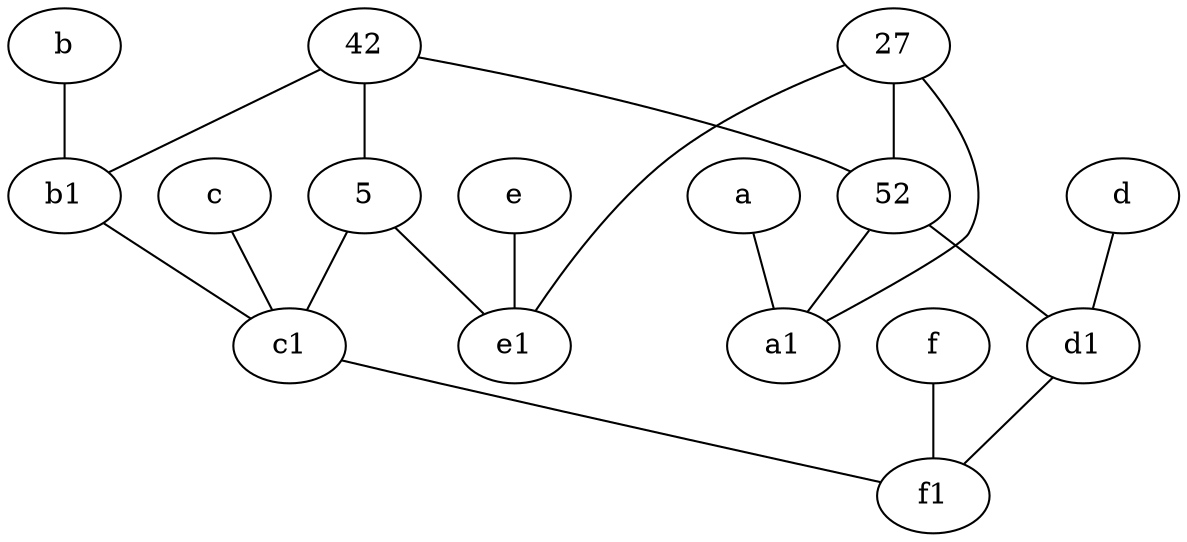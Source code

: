 graph {
	node [labelfontsize=50]
	d1 [labelfontsize=50 pos="3,5!"]
	5 [labelfontsize=50]
	d [labelfontsize=50 pos="2,5!"]
	e [labelfontsize=50 pos="7,9!"]
	27 [labelfontsize=50]
	b [labelfontsize=50 pos="10,4!"]
	b1 [labelfontsize=50 pos="9,4!"]
	c [labelfontsize=50 pos="4.5,2!"]
	a1 [labelfontsize=50 pos="8,3!"]
	a [labelfontsize=50 pos="8,2!"]
	42 [labelfontsize=50]
	52 [labelfontsize=50]
	f1 [labelfontsize=50 pos="3,8!"]
	f [labelfontsize=50 pos="3,9!"]
	c1 [labelfontsize=50 pos="4.5,3!"]
	e1 [labelfontsize=50 pos="7,7!"]
	27 -- e1
	c -- c1
	27 -- a1
	b -- b1
	b1 -- c1
	5 -- c1
	52 -- a1
	42 -- b1
	d -- d1
	e -- e1
	27 -- 52
	42 -- 52
	a -- a1
	42 -- 5
	f -- f1
	5 -- e1
	52 -- d1
	d1 -- f1
	c1 -- f1
}

